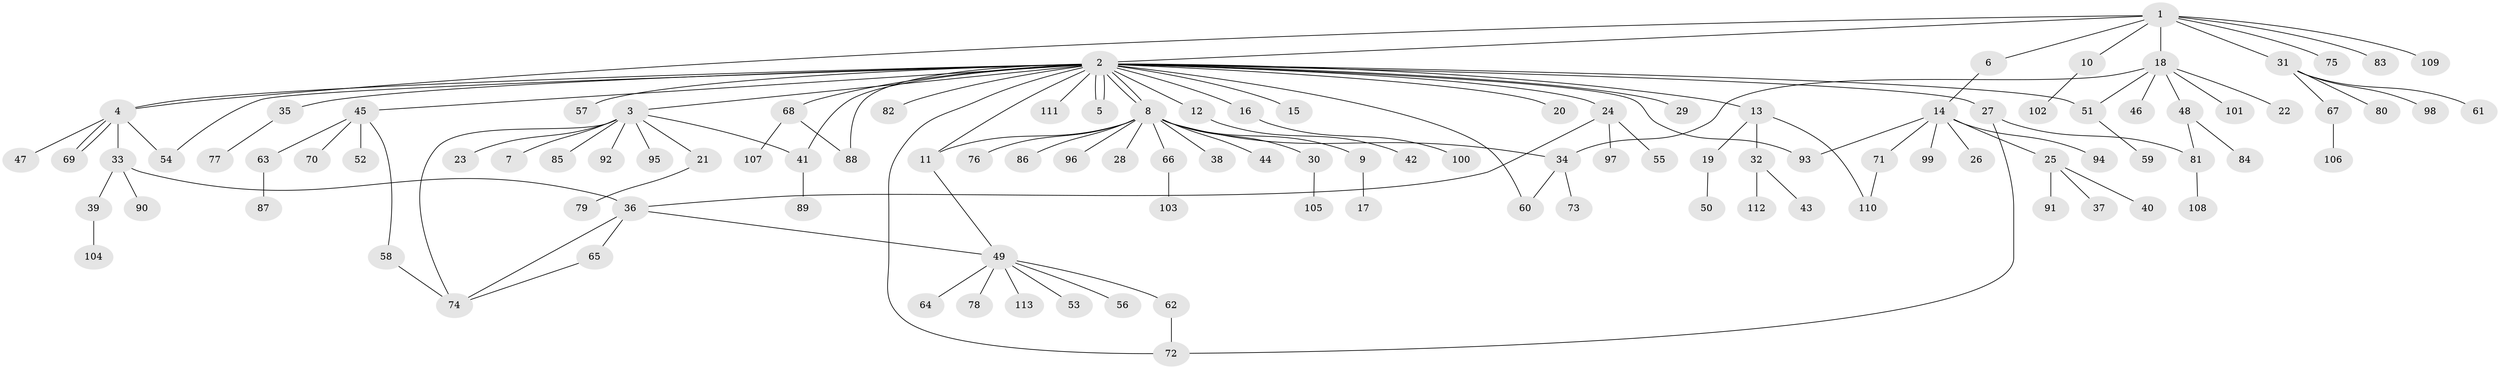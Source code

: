 // Generated by graph-tools (version 1.1) at 2025/47/03/09/25 04:47:02]
// undirected, 113 vertices, 133 edges
graph export_dot {
graph [start="1"]
  node [color=gray90,style=filled];
  1;
  2;
  3;
  4;
  5;
  6;
  7;
  8;
  9;
  10;
  11;
  12;
  13;
  14;
  15;
  16;
  17;
  18;
  19;
  20;
  21;
  22;
  23;
  24;
  25;
  26;
  27;
  28;
  29;
  30;
  31;
  32;
  33;
  34;
  35;
  36;
  37;
  38;
  39;
  40;
  41;
  42;
  43;
  44;
  45;
  46;
  47;
  48;
  49;
  50;
  51;
  52;
  53;
  54;
  55;
  56;
  57;
  58;
  59;
  60;
  61;
  62;
  63;
  64;
  65;
  66;
  67;
  68;
  69;
  70;
  71;
  72;
  73;
  74;
  75;
  76;
  77;
  78;
  79;
  80;
  81;
  82;
  83;
  84;
  85;
  86;
  87;
  88;
  89;
  90;
  91;
  92;
  93;
  94;
  95;
  96;
  97;
  98;
  99;
  100;
  101;
  102;
  103;
  104;
  105;
  106;
  107;
  108;
  109;
  110;
  111;
  112;
  113;
  1 -- 2;
  1 -- 4;
  1 -- 6;
  1 -- 10;
  1 -- 18;
  1 -- 31;
  1 -- 75;
  1 -- 83;
  1 -- 109;
  2 -- 3;
  2 -- 4;
  2 -- 5;
  2 -- 5;
  2 -- 8;
  2 -- 8;
  2 -- 11;
  2 -- 12;
  2 -- 13;
  2 -- 15;
  2 -- 16;
  2 -- 20;
  2 -- 24;
  2 -- 27;
  2 -- 29;
  2 -- 35;
  2 -- 41;
  2 -- 45;
  2 -- 51;
  2 -- 54;
  2 -- 57;
  2 -- 60;
  2 -- 68;
  2 -- 72;
  2 -- 82;
  2 -- 88;
  2 -- 93;
  2 -- 111;
  3 -- 7;
  3 -- 21;
  3 -- 23;
  3 -- 41;
  3 -- 74;
  3 -- 85;
  3 -- 92;
  3 -- 95;
  4 -- 33;
  4 -- 47;
  4 -- 54;
  4 -- 69;
  4 -- 69;
  6 -- 14;
  8 -- 9;
  8 -- 11;
  8 -- 28;
  8 -- 30;
  8 -- 34;
  8 -- 38;
  8 -- 44;
  8 -- 66;
  8 -- 76;
  8 -- 86;
  8 -- 96;
  9 -- 17;
  10 -- 102;
  11 -- 49;
  12 -- 42;
  13 -- 19;
  13 -- 32;
  13 -- 110;
  14 -- 25;
  14 -- 26;
  14 -- 71;
  14 -- 93;
  14 -- 94;
  14 -- 99;
  16 -- 100;
  18 -- 22;
  18 -- 34;
  18 -- 46;
  18 -- 48;
  18 -- 51;
  18 -- 101;
  19 -- 50;
  21 -- 79;
  24 -- 36;
  24 -- 55;
  24 -- 97;
  25 -- 37;
  25 -- 40;
  25 -- 91;
  27 -- 72;
  27 -- 81;
  30 -- 105;
  31 -- 61;
  31 -- 67;
  31 -- 80;
  31 -- 98;
  32 -- 43;
  32 -- 112;
  33 -- 36;
  33 -- 39;
  33 -- 90;
  34 -- 60;
  34 -- 73;
  35 -- 77;
  36 -- 49;
  36 -- 65;
  36 -- 74;
  39 -- 104;
  41 -- 89;
  45 -- 52;
  45 -- 58;
  45 -- 63;
  45 -- 70;
  48 -- 81;
  48 -- 84;
  49 -- 53;
  49 -- 56;
  49 -- 62;
  49 -- 64;
  49 -- 78;
  49 -- 113;
  51 -- 59;
  58 -- 74;
  62 -- 72;
  63 -- 87;
  65 -- 74;
  66 -- 103;
  67 -- 106;
  68 -- 88;
  68 -- 107;
  71 -- 110;
  81 -- 108;
}
